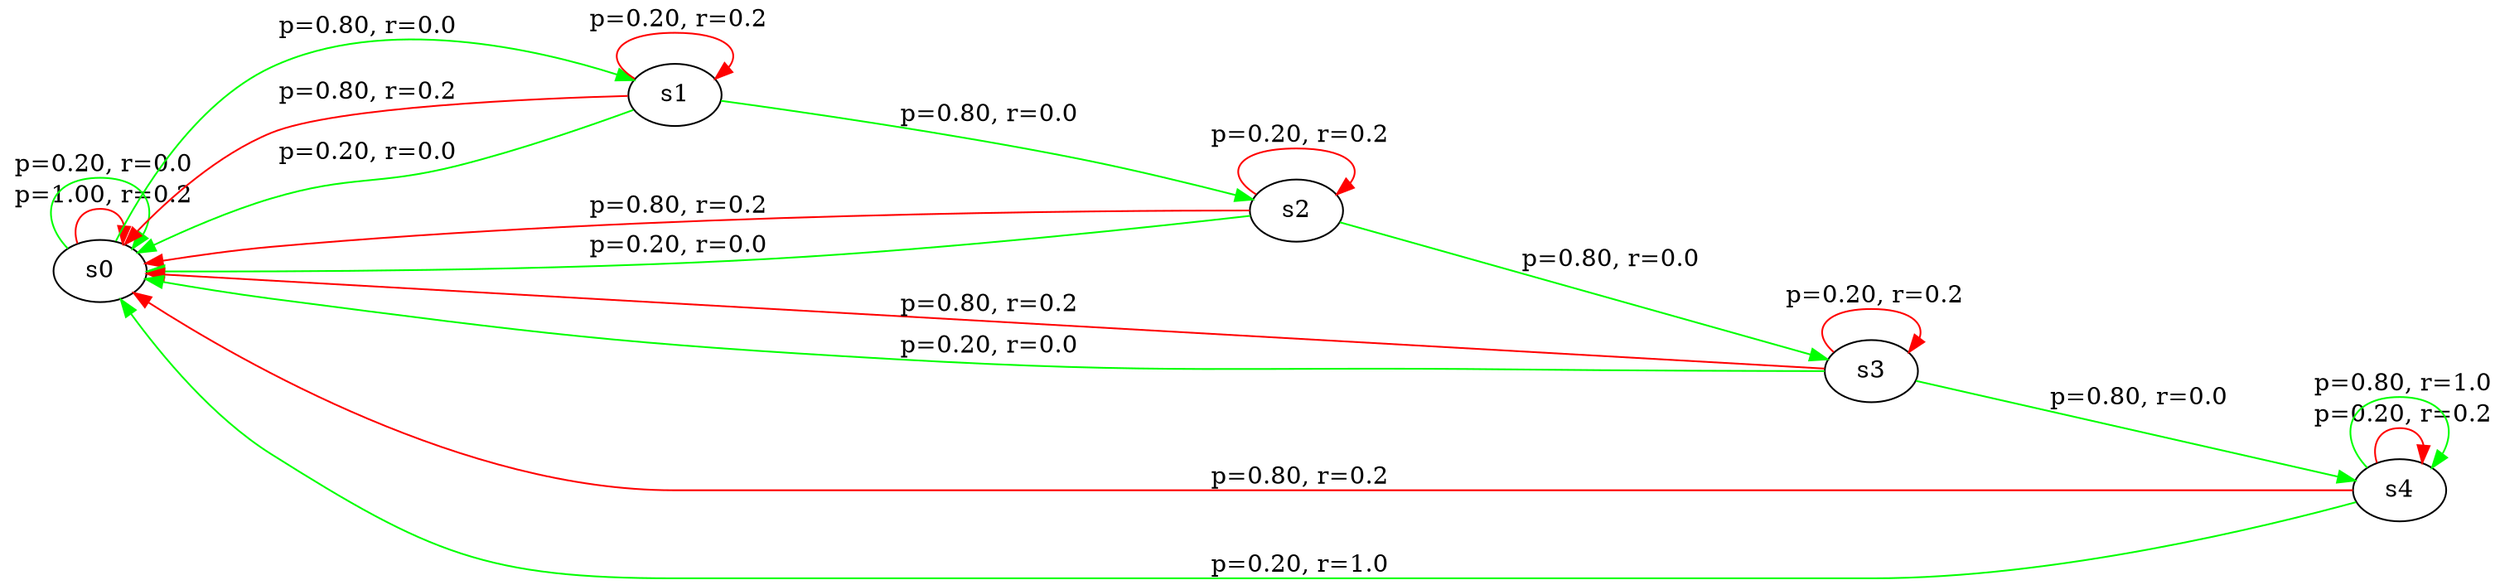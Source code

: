 digraph MDP {
ranksep=2; rankdir=LR; 
s0 -> s0 [label = " p=1.00, r=0.2", color=red];
s0 -> s0 [label = " p=0.20, r=0.0", color=green];
s0 -> s1 [label = " p=0.80, r=0.0", color=green];
s1 -> s0 [label = " p=0.80, r=0.2", color=red];
s1 -> s1 [label = " p=0.20, r=0.2", color=red];
s1 -> s0 [label = " p=0.20, r=0.0", color=green];
s1 -> s2 [label = " p=0.80, r=0.0", color=green];
s2 -> s0 [label = " p=0.80, r=0.2", color=red];
s2 -> s2 [label = " p=0.20, r=0.2", color=red];
s2 -> s0 [label = " p=0.20, r=0.0", color=green];
s2 -> s3 [label = " p=0.80, r=0.0", color=green];
s3 -> s0 [label = " p=0.80, r=0.2", color=red];
s3 -> s3 [label = " p=0.20, r=0.2", color=red];
s3 -> s0 [label = " p=0.20, r=0.0", color=green];
s3 -> s4 [label = " p=0.80, r=0.0", color=green];
s4 -> s0 [label = " p=0.80, r=0.2", color=red];
s4 -> s4 [label = " p=0.20, r=0.2", color=red];
s4 -> s0 [label = " p=0.20, r=1.0", color=green];
s4 -> s4 [label = " p=0.80, r=1.0", color=green];
}
